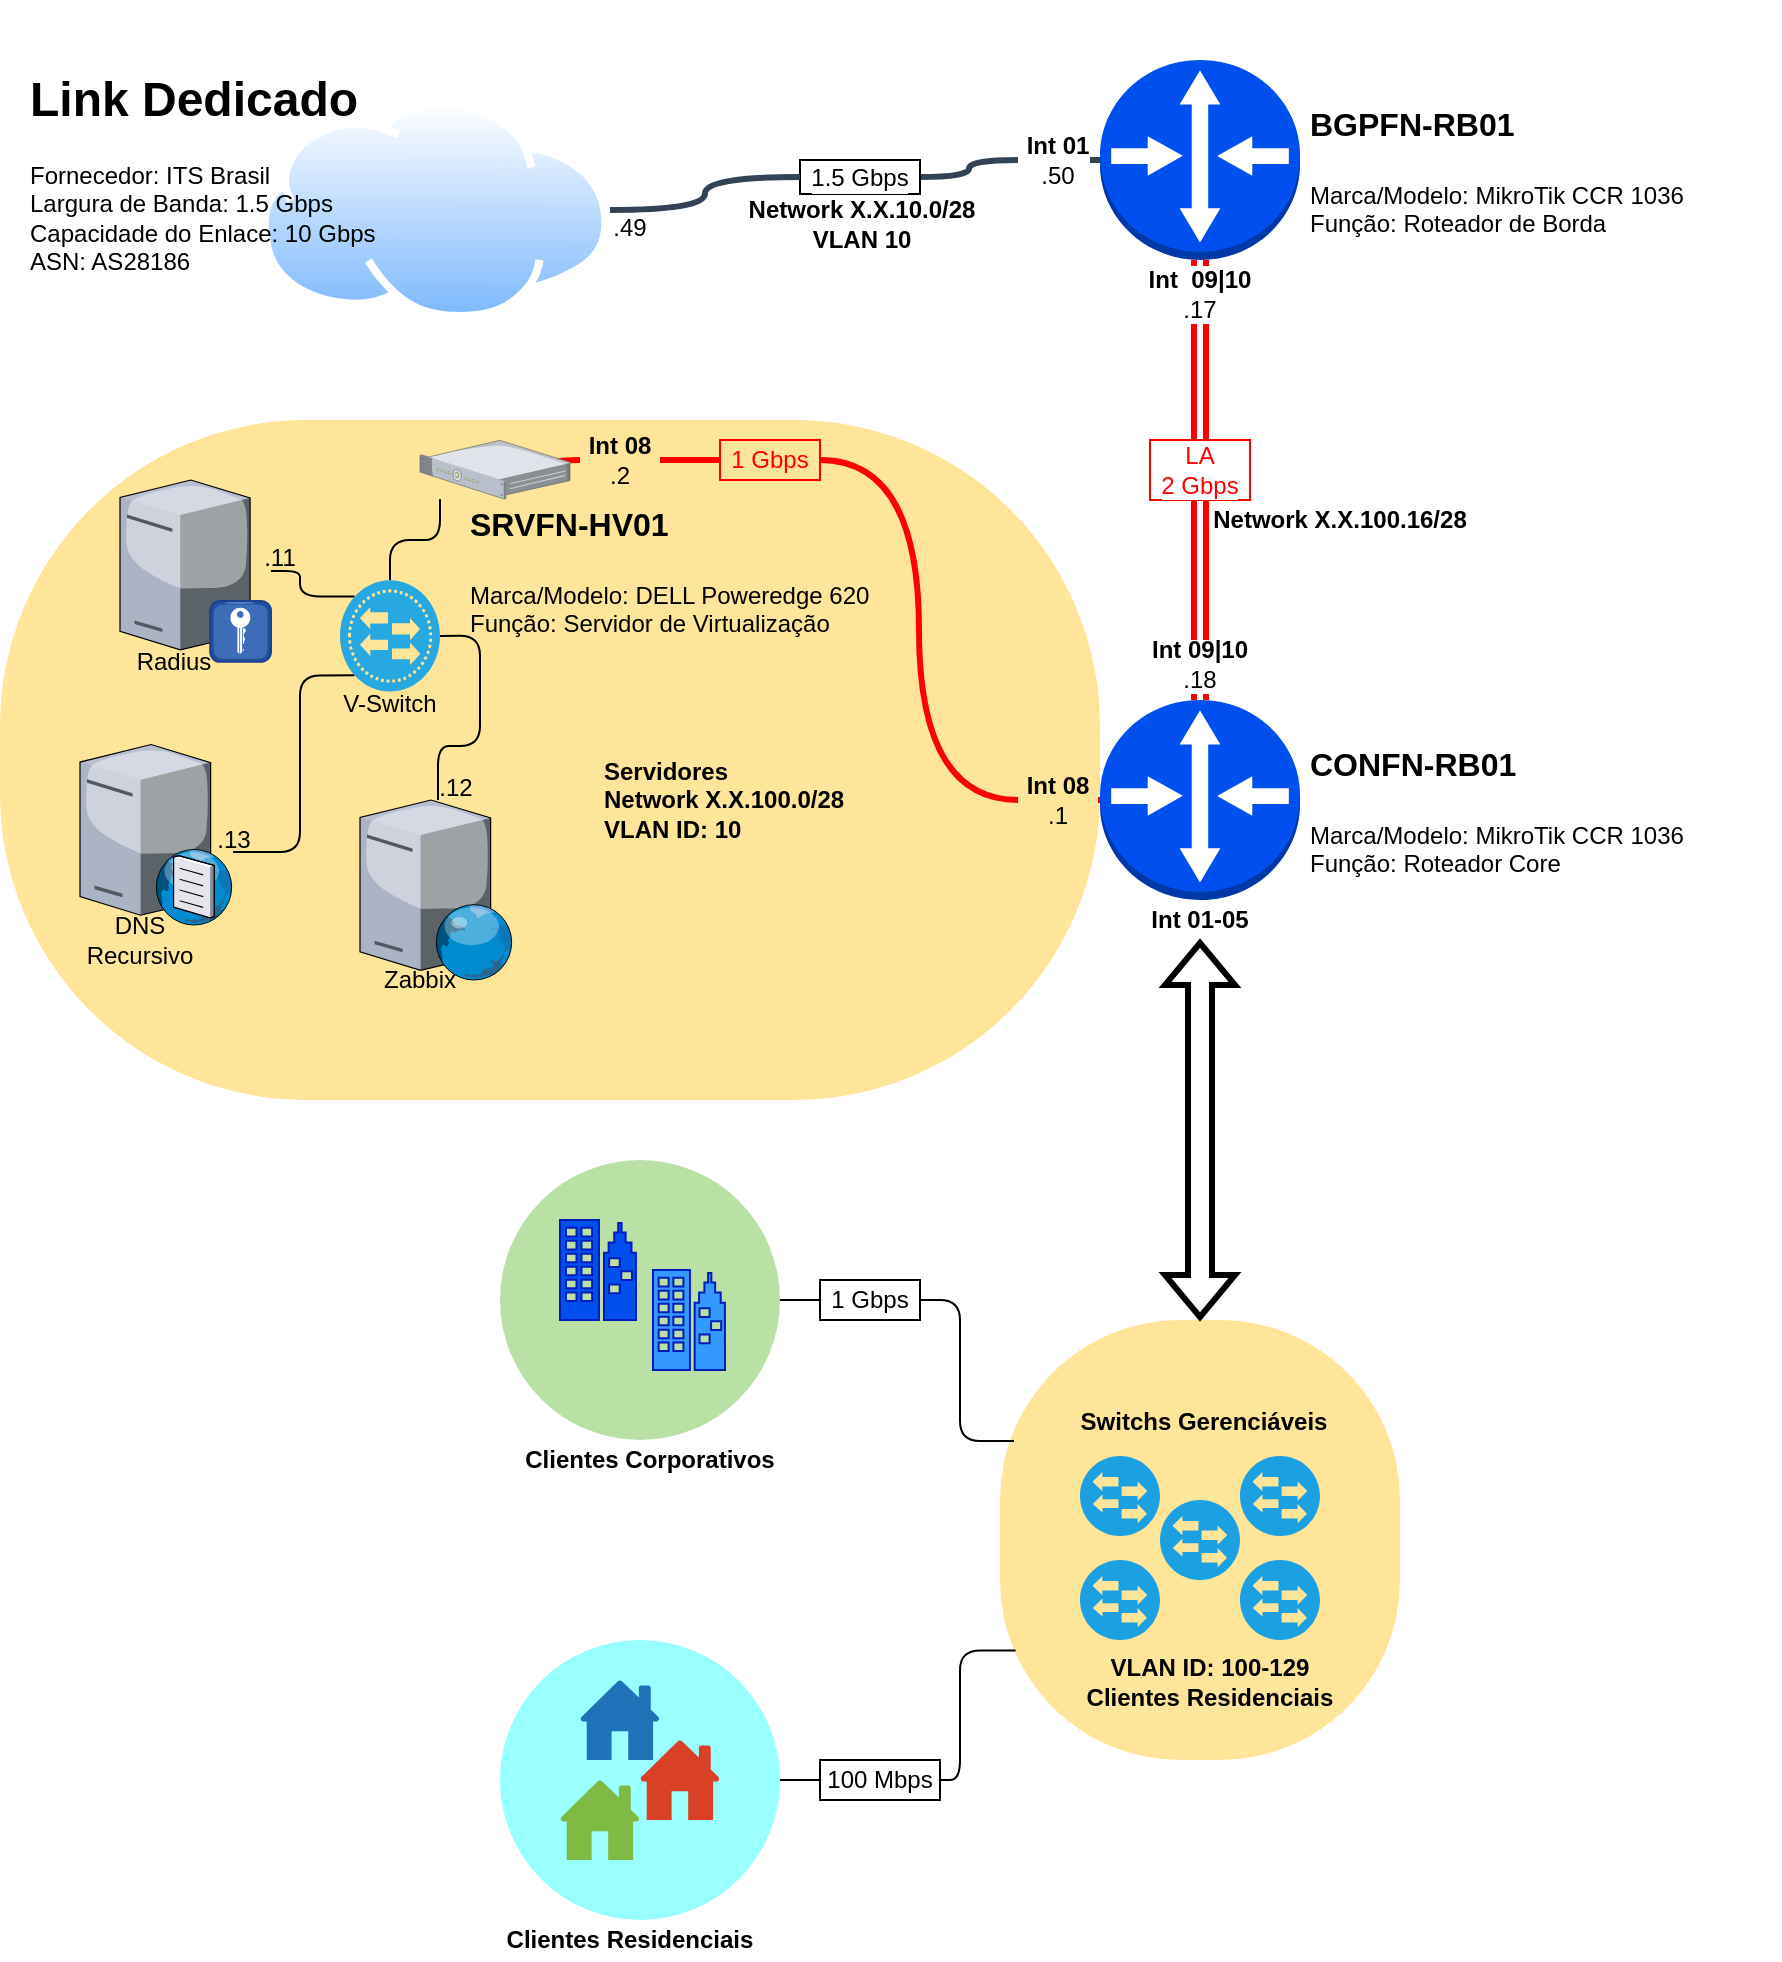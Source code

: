 <mxfile version="12.1.5" type="github" pages="1">
  <diagram id="VNT2iLOKcSL6MWKdi-43" name="Page-1">
    <mxGraphModel dx="630" dy="341" grid="1" gridSize="10" guides="1" tooltips="1" connect="1" arrows="1" fold="1" page="1" pageScale="1" pageWidth="827" pageHeight="1169" math="0" shadow="0">
      <root>
        <mxCell id="0"/>
        <mxCell id="1" parent="0"/>
        <mxCell id="L07qHpA4tPIu6Sngrlaf-94" value="Grupos" parent="0"/>
        <mxCell id="L07qHpA4tPIu6Sngrlaf-98" value="" style="group" parent="L07qHpA4tPIu6Sngrlaf-94" vertex="1" connectable="0">
          <mxGeometry x="410" y="620" width="400" height="260" as="geometry"/>
        </mxCell>
        <mxCell id="L07qHpA4tPIu6Sngrlaf-97" value="" style="rounded=1;whiteSpace=wrap;html=1;shadow=0;labelBackgroundColor=#ffffff;arcSize=45;fillColor=#FFE599;strokeColor=none;" parent="L07qHpA4tPIu6Sngrlaf-98" vertex="1">
          <mxGeometry x="100" y="40" width="200" height="220" as="geometry"/>
        </mxCell>
        <mxCell id="L07qHpA4tPIu6Sngrlaf-22" value="" style="verticalLabelPosition=bottom;html=1;fillColor=#1ba1e2;verticalAlign=top;points=[[0.145,0.145,0],[0.856,0.145,0],[0.855,0.855,0],[0.145,0.855,0],[0.5,0,0], [1,0.5,0], [0.5,1,0],[0,0.5,0]];pointerEvents=1;align=center;shape=mxgraph.cisco_safe.capability.l2_switching;strokeColor=#006EAF;fontColor=#ffffff;flipH=0;" parent="L07qHpA4tPIu6Sngrlaf-98" vertex="1">
          <mxGeometry x="140" y="160" width="40" height="40" as="geometry"/>
        </mxCell>
        <mxCell id="L07qHpA4tPIu6Sngrlaf-91" value="" style="verticalLabelPosition=bottom;html=1;fillColor=#1ba1e2;verticalAlign=top;points=[[0.145,0.145,0],[0.856,0.145,0],[0.855,0.855,0],[0.145,0.855,0],[0.5,0,0], [1,0.5,0], [0.5,1,0],[0,0.5,0]];pointerEvents=1;align=center;shape=mxgraph.cisco_safe.capability.l2_switching;strokeColor=#006EAF;fontColor=#ffffff;flipH=0;" parent="L07qHpA4tPIu6Sngrlaf-98" vertex="1">
          <mxGeometry x="180" y="130" width="40" height="40" as="geometry"/>
        </mxCell>
        <mxCell id="L07qHpA4tPIu6Sngrlaf-90" value="" style="verticalLabelPosition=bottom;html=1;fillColor=#1ba1e2;verticalAlign=top;points=[[0.145,0.145,0],[0.856,0.145,0],[0.855,0.855,0],[0.145,0.855,0],[0.5,0,0], [1,0.5,0], [0.5,1,0],[0,0.5,0]];pointerEvents=1;align=center;shape=mxgraph.cisco_safe.capability.l2_switching;strokeColor=#006EAF;fontColor=#ffffff;flipH=0;" parent="L07qHpA4tPIu6Sngrlaf-98" vertex="1">
          <mxGeometry x="140" y="108" width="40" height="40" as="geometry"/>
        </mxCell>
        <mxCell id="L07qHpA4tPIu6Sngrlaf-92" value="" style="verticalLabelPosition=bottom;html=1;fillColor=#1ba1e2;verticalAlign=top;points=[[0.145,0.145,0],[0.856,0.145,0],[0.855,0.855,0],[0.145,0.855,0],[0.5,0,0], [1,0.5,0], [0.5,1,0],[0,0.5,0]];pointerEvents=1;align=center;shape=mxgraph.cisco_safe.capability.l2_switching;strokeColor=#006EAF;fontColor=#ffffff;flipH=0;" parent="L07qHpA4tPIu6Sngrlaf-98" vertex="1">
          <mxGeometry x="220" y="108" width="40" height="40" as="geometry"/>
        </mxCell>
        <mxCell id="L07qHpA4tPIu6Sngrlaf-93" value="" style="verticalLabelPosition=bottom;html=1;fillColor=#1ba1e2;verticalAlign=top;points=[[0.145,0.145,0],[0.856,0.145,0],[0.855,0.855,0],[0.145,0.855,0],[0.5,0,0], [1,0.5,0], [0.5,1,0],[0,0.5,0]];pointerEvents=1;align=center;shape=mxgraph.cisco_safe.capability.l2_switching;strokeColor=#006EAF;fontColor=#ffffff;flipH=0;" parent="L07qHpA4tPIu6Sngrlaf-98" vertex="1">
          <mxGeometry x="220" y="160" width="40" height="40" as="geometry"/>
        </mxCell>
        <mxCell id="nwbIhPX5BDSDUk8YW6Fk-94" value="Switchs Gerenciáveis" style="text;html=1;strokeColor=none;fillColor=none;align=center;verticalAlign=middle;whiteSpace=wrap;rounded=0;shadow=0;glass=0;comic=0;labelBackgroundColor=none;fontSize=12;fontStyle=1" vertex="1" parent="L07qHpA4tPIu6Sngrlaf-98">
          <mxGeometry x="137" y="81" width="130" height="20" as="geometry"/>
        </mxCell>
        <mxCell id="nwbIhPX5BDSDUk8YW6Fk-95" value="VLAN ID: 100-129&lt;br&gt;Clientes Residenciais" style="text;html=1;strokeColor=none;fillColor=none;align=center;verticalAlign=middle;whiteSpace=wrap;rounded=0;shadow=0;glass=0;comic=0;labelBackgroundColor=none;fontSize=12;fontStyle=1" vertex="1" parent="L07qHpA4tPIu6Sngrlaf-98">
          <mxGeometry x="140" y="210" width="130" height="22" as="geometry"/>
        </mxCell>
        <mxCell id="L07qHpA4tPIu6Sngrlaf-102" value="" style="ellipse;whiteSpace=wrap;html=1;aspect=fixed;shadow=0;labelBackgroundColor=#ffffff;fillColor=#B9E0A5;strokeColor=none;" parent="L07qHpA4tPIu6Sngrlaf-94" vertex="1">
          <mxGeometry x="260" y="580" width="140" height="140" as="geometry"/>
        </mxCell>
        <mxCell id="L07qHpA4tPIu6Sngrlaf-103" value="" style="ellipse;whiteSpace=wrap;html=1;aspect=fixed;shadow=0;labelBackgroundColor=#ffffff;fillColor=#99FFFF;strokeColor=none;" parent="L07qHpA4tPIu6Sngrlaf-94" vertex="1">
          <mxGeometry x="260" y="820" width="140" height="140" as="geometry"/>
        </mxCell>
        <mxCell id="L07qHpA4tPIu6Sngrlaf-12" value="" style="pointerEvents=1;shadow=0;dashed=0;html=1;strokeColor=none;labelPosition=center;verticalLabelPosition=bottom;verticalAlign=top;outlineConnect=0;align=center;shape=mxgraph.office.concepts.home;fillColor=#2072B8;" parent="L07qHpA4tPIu6Sngrlaf-94" vertex="1">
          <mxGeometry x="300" y="840" width="40" height="40" as="geometry"/>
        </mxCell>
        <mxCell id="L07qHpA4tPIu6Sngrlaf-13" value="" style="pointerEvents=1;shadow=0;dashed=0;html=1;strokeColor=none;labelPosition=center;verticalLabelPosition=bottom;verticalAlign=top;outlineConnect=0;align=center;shape=mxgraph.office.concepts.home;fillColor=#DA4026;" parent="L07qHpA4tPIu6Sngrlaf-94" vertex="1">
          <mxGeometry x="330" y="870" width="40" height="40" as="geometry"/>
        </mxCell>
        <mxCell id="L07qHpA4tPIu6Sngrlaf-14" value="" style="pointerEvents=1;shadow=0;dashed=0;html=1;strokeColor=none;labelPosition=center;verticalLabelPosition=bottom;verticalAlign=top;outlineConnect=0;align=center;shape=mxgraph.office.concepts.home;fillColor=#7FBA42;" parent="L07qHpA4tPIu6Sngrlaf-94" vertex="1">
          <mxGeometry x="290" y="890" width="40" height="40" as="geometry"/>
        </mxCell>
        <mxCell id="nwbIhPX5BDSDUk8YW6Fk-15" value="" style="group" vertex="1" connectable="0" parent="L07qHpA4tPIu6Sngrlaf-94">
          <mxGeometry x="10" y="220" width="550" height="330" as="geometry"/>
        </mxCell>
        <mxCell id="nwbIhPX5BDSDUk8YW6Fk-16" value="" style="rounded=1;whiteSpace=wrap;html=1;shadow=0;labelBackgroundColor=#ffffff;arcSize=45;fillColor=#FFE599;strokeColor=none;" vertex="1" parent="nwbIhPX5BDSDUk8YW6Fk-15">
          <mxGeometry y="-10" width="550" height="340" as="geometry"/>
        </mxCell>
        <mxCell id="L07qHpA4tPIu6Sngrlaf-41" style="edgeStyle=orthogonalEdgeStyle;curved=1;orthogonalLoop=1;jettySize=auto;html=1;exitX=0;exitY=0.5;exitDx=0;exitDy=0;exitPerimeter=0;endArrow=none;endFill=0;strokeColor=#FF0000;strokeWidth=3;" parent="nwbIhPX5BDSDUk8YW6Fk-15" source="nwbIhPX5BDSDUk8YW6Fk-2" target="L07qHpA4tPIu6Sngrlaf-26" edge="1">
          <mxGeometry relative="1" as="geometry"/>
        </mxCell>
        <mxCell id="nwbIhPX5BDSDUk8YW6Fk-66" style="edgeStyle=orthogonalEdgeStyle;rounded=1;orthogonalLoop=1;jettySize=auto;html=1;exitX=0.145;exitY=0.145;exitDx=0;exitDy=0;exitPerimeter=0;endArrow=none;endFill=0;strokeColor=#000000;" edge="1" parent="nwbIhPX5BDSDUk8YW6Fk-15" source="L07qHpA4tPIu6Sngrlaf-42" target="L07qHpA4tPIu6Sngrlaf-24">
          <mxGeometry relative="1" as="geometry"/>
        </mxCell>
        <mxCell id="nwbIhPX5BDSDUk8YW6Fk-68" style="edgeStyle=orthogonalEdgeStyle;rounded=1;orthogonalLoop=1;jettySize=auto;html=1;exitX=0.145;exitY=0.855;exitDx=0;exitDy=0;exitPerimeter=0;endArrow=none;endFill=0;strokeColor=#000000;" edge="1" parent="nwbIhPX5BDSDUk8YW6Fk-15" source="L07qHpA4tPIu6Sngrlaf-42" target="L07qHpA4tPIu6Sngrlaf-8">
          <mxGeometry relative="1" as="geometry">
            <Array as="points">
              <mxPoint x="150" y="118"/>
              <mxPoint x="150" y="206"/>
            </Array>
          </mxGeometry>
        </mxCell>
        <mxCell id="nwbIhPX5BDSDUk8YW6Fk-69" style="edgeStyle=orthogonalEdgeStyle;rounded=1;orthogonalLoop=1;jettySize=auto;html=1;exitX=1;exitY=0.5;exitDx=0;exitDy=0;exitPerimeter=0;endArrow=none;endFill=0;strokeColor=#000000;" edge="1" parent="nwbIhPX5BDSDUk8YW6Fk-15" source="L07qHpA4tPIu6Sngrlaf-42" target="L07qHpA4tPIu6Sngrlaf-10">
          <mxGeometry relative="1" as="geometry">
            <Array as="points">
              <mxPoint x="240" y="98"/>
              <mxPoint x="240" y="153"/>
              <mxPoint x="219" y="153"/>
            </Array>
          </mxGeometry>
        </mxCell>
        <mxCell id="nwbIhPX5BDSDUk8YW6Fk-70" style="edgeStyle=orthogonalEdgeStyle;rounded=1;orthogonalLoop=1;jettySize=auto;html=1;exitX=0.5;exitY=0;exitDx=0;exitDy=0;exitPerimeter=0;endArrow=none;endFill=0;strokeColor=#000000;" edge="1" parent="nwbIhPX5BDSDUk8YW6Fk-15" source="L07qHpA4tPIu6Sngrlaf-42" target="L07qHpA4tPIu6Sngrlaf-26">
          <mxGeometry relative="1" as="geometry">
            <Array as="points">
              <mxPoint x="195" y="50"/>
              <mxPoint x="220" y="50"/>
            </Array>
          </mxGeometry>
        </mxCell>
        <mxCell id="L07qHpA4tPIu6Sngrlaf-42" value="" style="verticalLabelPosition=bottom;html=1;fillColor=#28A8E0;verticalAlign=top;points=[[0.145,0.145,0],[0.856,0.145,0],[0.855,0.855,0],[0.145,0.855,0],[0.5,0,0], [1,0.5,0], [0.5,1,0],[0,0.5,0]];pointerEvents=1;align=center;shape=mxgraph.cisco_safe.capability.virtual_l2_switching;shadow=0;labelBackgroundColor=#ffffff;" parent="nwbIhPX5BDSDUk8YW6Fk-15" vertex="1">
          <mxGeometry x="170" y="70.167" width="50" height="55.556" as="geometry"/>
        </mxCell>
        <mxCell id="L07qHpA4tPIu6Sngrlaf-24" value="" style="verticalLabelPosition=bottom;aspect=fixed;html=1;verticalAlign=top;strokeColor=none;align=center;outlineConnect=0;shape=mxgraph.citrix.radius_server;" parent="nwbIhPX5BDSDUk8YW6Fk-15" vertex="1">
          <mxGeometry x="60" y="20" width="75.5" height="91" as="geometry"/>
        </mxCell>
        <mxCell id="L07qHpA4tPIu6Sngrlaf-10" value="" style="verticalLabelPosition=bottom;aspect=fixed;html=1;verticalAlign=top;strokeColor=none;align=center;outlineConnect=0;shape=mxgraph.citrix.web_server;" parent="nwbIhPX5BDSDUk8YW6Fk-15" vertex="1">
          <mxGeometry x="180" y="180" width="76.5" height="90" as="geometry"/>
        </mxCell>
        <mxCell id="L07qHpA4tPIu6Sngrlaf-8" value="" style="verticalLabelPosition=bottom;aspect=fixed;html=1;verticalAlign=top;strokeColor=none;align=center;outlineConnect=0;shape=mxgraph.citrix.dns_server;" parent="nwbIhPX5BDSDUk8YW6Fk-15" vertex="1">
          <mxGeometry x="40" y="150" width="76.5" height="92.5" as="geometry"/>
        </mxCell>
        <mxCell id="L07qHpA4tPIu6Sngrlaf-26" value="" style="verticalLabelPosition=bottom;aspect=fixed;html=1;verticalAlign=top;strokeColor=none;align=center;outlineConnect=0;shape=mxgraph.citrix.1u_2u_server;" parent="nwbIhPX5BDSDUk8YW6Fk-15" vertex="1">
          <mxGeometry x="210" y="0.167" width="75" height="29.325" as="geometry"/>
        </mxCell>
        <mxCell id="nwbIhPX5BDSDUk8YW6Fk-2" value="&lt;b&gt;Int 08&lt;/b&gt;&lt;br&gt;.2" style="text;html=1;strokeColor=none;fillColor=none;align=center;verticalAlign=middle;whiteSpace=wrap;rounded=0;shadow=0;labelBackgroundColor=none;" vertex="1" parent="nwbIhPX5BDSDUk8YW6Fk-15">
          <mxGeometry x="290" width="40" height="20" as="geometry"/>
        </mxCell>
        <mxCell id="nwbIhPX5BDSDUk8YW6Fk-48" value="&lt;h1&gt;&lt;font style=&quot;font-size: 16px&quot;&gt;SRVFN-HV01&lt;/font&gt;&lt;/h1&gt;&lt;div&gt;&lt;font style=&quot;font-size: 12px&quot;&gt;Marca/Modelo: DELL Poweredge 620&lt;/font&gt;&lt;/div&gt;&lt;div&gt;&lt;font style=&quot;font-size: 12px&quot;&gt;Função: Servidor de Virtualização&lt;/font&gt;&lt;/div&gt;&lt;div&gt;&lt;font style=&quot;font-size: 12px&quot;&gt;&lt;br&gt;&lt;/font&gt;&lt;/div&gt;" style="text;html=1;strokeColor=none;fillColor=none;spacing=5;spacingTop=-20;whiteSpace=wrap;overflow=hidden;rounded=0;" vertex="1" parent="nwbIhPX5BDSDUk8YW6Fk-15">
          <mxGeometry x="230" y="20" width="240" height="110" as="geometry"/>
        </mxCell>
        <mxCell id="nwbIhPX5BDSDUk8YW6Fk-49" value="DNS&lt;br&gt;Recursivo" style="text;html=1;strokeColor=none;fillColor=none;align=center;verticalAlign=middle;whiteSpace=wrap;rounded=0;" vertex="1" parent="nwbIhPX5BDSDUk8YW6Fk-15">
          <mxGeometry x="50" y="240" width="40" height="20" as="geometry"/>
        </mxCell>
        <mxCell id="nwbIhPX5BDSDUk8YW6Fk-50" value="Radius" style="text;html=1;strokeColor=none;fillColor=none;align=center;verticalAlign=middle;whiteSpace=wrap;rounded=0;" vertex="1" parent="nwbIhPX5BDSDUk8YW6Fk-15">
          <mxGeometry x="67" y="101" width="40" height="20" as="geometry"/>
        </mxCell>
        <mxCell id="nwbIhPX5BDSDUk8YW6Fk-51" value="Zabbix" style="text;html=1;strokeColor=none;fillColor=none;align=center;verticalAlign=middle;whiteSpace=wrap;rounded=0;" vertex="1" parent="nwbIhPX5BDSDUk8YW6Fk-15">
          <mxGeometry x="190" y="260" width="40" height="20" as="geometry"/>
        </mxCell>
        <mxCell id="nwbIhPX5BDSDUk8YW6Fk-65" value="V-Switch" style="text;html=1;strokeColor=none;fillColor=none;align=center;verticalAlign=middle;whiteSpace=wrap;rounded=0;" vertex="1" parent="nwbIhPX5BDSDUk8YW6Fk-15">
          <mxGeometry x="170" y="122" width="50" height="20" as="geometry"/>
        </mxCell>
        <mxCell id="nwbIhPX5BDSDUk8YW6Fk-77" value=".13" style="text;html=1;strokeColor=none;fillColor=none;align=center;verticalAlign=middle;whiteSpace=wrap;rounded=0;" vertex="1" parent="nwbIhPX5BDSDUk8YW6Fk-15">
          <mxGeometry x="97" y="190" width="40" height="20" as="geometry"/>
        </mxCell>
        <mxCell id="nwbIhPX5BDSDUk8YW6Fk-79" value=".12" style="text;html=1;strokeColor=none;fillColor=none;align=center;verticalAlign=middle;whiteSpace=wrap;rounded=0;" vertex="1" parent="nwbIhPX5BDSDUk8YW6Fk-15">
          <mxGeometry x="208" y="164" width="40" height="20" as="geometry"/>
        </mxCell>
        <mxCell id="nwbIhPX5BDSDUk8YW6Fk-71" value="Servidores&lt;br&gt;Network X.X.100.0/28&lt;br&gt;VLAN ID: 10" style="text;html=1;strokeColor=none;fillColor=none;align=left;verticalAlign=middle;whiteSpace=wrap;rounded=0;fontStyle=1" vertex="1" parent="nwbIhPX5BDSDUk8YW6Fk-15">
          <mxGeometry x="300" y="150" width="160" height="60" as="geometry"/>
        </mxCell>
        <mxCell id="nwbIhPX5BDSDUk8YW6Fk-82" value=".11" style="text;html=1;strokeColor=none;fillColor=none;align=center;verticalAlign=middle;whiteSpace=wrap;rounded=0;" vertex="1" parent="nwbIhPX5BDSDUk8YW6Fk-15">
          <mxGeometry x="120" y="49" width="40" height="20" as="geometry"/>
        </mxCell>
        <mxCell id="L07qHpA4tPIu6Sngrlaf-20" value="Conexões" parent="0"/>
        <mxCell id="L07qHpA4tPIu6Sngrlaf-35" style="edgeStyle=orthogonalEdgeStyle;orthogonalLoop=1;jettySize=auto;html=1;entryX=0;entryY=0.5;entryDx=0;entryDy=0;entryPerimeter=0;endArrow=none;endFill=0;strokeWidth=3;fillColor=#647687;strokeColor=#314354;curved=1;" parent="L07qHpA4tPIu6Sngrlaf-20" source="L07qHpA4tPIu6Sngrlaf-73" target="L07qHpA4tPIu6Sngrlaf-21" edge="1">
          <mxGeometry relative="1" as="geometry"/>
        </mxCell>
        <mxCell id="L07qHpA4tPIu6Sngrlaf-37" style="edgeStyle=orthogonalEdgeStyle;rounded=1;orthogonalLoop=1;jettySize=auto;html=1;exitX=0.5;exitY=1;exitDx=0;exitDy=0;exitPerimeter=0;entryX=0.5;entryY=0;entryDx=0;entryDy=0;entryPerimeter=0;endArrow=none;endFill=0;strokeColor=#FF0000;strokeWidth=3;shape=link;" parent="L07qHpA4tPIu6Sngrlaf-20" source="L07qHpA4tPIu6Sngrlaf-85" target="L07qHpA4tPIu6Sngrlaf-33" edge="1">
          <mxGeometry relative="1" as="geometry"/>
        </mxCell>
        <mxCell id="L07qHpA4tPIu6Sngrlaf-73" value="&lt;b&gt;Int 01&lt;/b&gt;&lt;br&gt;.50" style="text;html=1;strokeColor=none;fillColor=none;align=center;verticalAlign=middle;whiteSpace=wrap;rounded=0;shadow=0;labelBackgroundColor=#ffffff;" parent="L07qHpA4tPIu6Sngrlaf-20" vertex="1">
          <mxGeometry x="519" y="70" width="40" height="20" as="geometry"/>
        </mxCell>
        <mxCell id="L07qHpA4tPIu6Sngrlaf-74" style="edgeStyle=orthogonalEdgeStyle;orthogonalLoop=1;jettySize=auto;html=1;entryX=0;entryY=0.5;entryDx=0;entryDy=0;entryPerimeter=0;endArrow=none;endFill=0;strokeWidth=3;fillColor=#647687;strokeColor=#314354;curved=1;" parent="L07qHpA4tPIu6Sngrlaf-20" source="nwbIhPX5BDSDUk8YW6Fk-31" target="L07qHpA4tPIu6Sngrlaf-73" edge="1">
          <mxGeometry relative="1" as="geometry">
            <mxPoint x="354.999" y="104.714" as="sourcePoint"/>
            <mxPoint x="560.286" y="80.429" as="targetPoint"/>
          </mxGeometry>
        </mxCell>
        <mxCell id="L07qHpA4tPIu6Sngrlaf-87" style="edgeStyle=orthogonalEdgeStyle;rounded=1;orthogonalLoop=1;jettySize=auto;html=1;endArrow=none;endFill=0;strokeColor=#FF0000;strokeWidth=3;shape=link;exitX=0.5;exitY=1;exitDx=0;exitDy=0;exitPerimeter=0;" parent="L07qHpA4tPIu6Sngrlaf-20" source="L07qHpA4tPIu6Sngrlaf-85" edge="1">
          <mxGeometry relative="1" as="geometry">
            <mxPoint x="610" y="278" as="sourcePoint"/>
            <mxPoint x="610" y="327" as="targetPoint"/>
          </mxGeometry>
        </mxCell>
        <mxCell id="nwbIhPX5BDSDUk8YW6Fk-3" style="edgeStyle=orthogonalEdgeStyle;curved=1;orthogonalLoop=1;jettySize=auto;html=1;exitX=0;exitY=0.5;exitDx=0;exitDy=0;exitPerimeter=0;endArrow=none;endFill=0;strokeColor=#FF0000;strokeWidth=3;" edge="1" parent="L07qHpA4tPIu6Sngrlaf-20" source="nwbIhPX5BDSDUk8YW6Fk-4" target="nwbIhPX5BDSDUk8YW6Fk-2">
          <mxGeometry relative="1" as="geometry">
            <mxPoint x="420" y="505" as="sourcePoint"/>
            <mxPoint x="220" y="551" as="targetPoint"/>
          </mxGeometry>
        </mxCell>
        <mxCell id="nwbIhPX5BDSDUk8YW6Fk-4" value="&lt;font color=&quot;#ff0000&quot;&gt;1 Gbps&lt;/font&gt;" style="text;html=1;strokeColor=#FF0000;fillColor=none;align=center;verticalAlign=middle;whiteSpace=wrap;rounded=0;shadow=0;labelBackgroundColor=none;" vertex="1" parent="L07qHpA4tPIu6Sngrlaf-20">
          <mxGeometry x="370" y="220" width="50" height="20" as="geometry"/>
        </mxCell>
        <mxCell id="nwbIhPX5BDSDUk8YW6Fk-5" style="edgeStyle=orthogonalEdgeStyle;curved=1;orthogonalLoop=1;jettySize=auto;html=1;endArrow=none;endFill=0;strokeColor=#FF0000;strokeWidth=3;entryX=1;entryY=0.5;entryDx=0;entryDy=0;" edge="1" parent="L07qHpA4tPIu6Sngrlaf-20" source="L07qHpA4tPIu6Sngrlaf-79" target="nwbIhPX5BDSDUk8YW6Fk-4">
          <mxGeometry relative="1" as="geometry">
            <mxPoint x="440" y="495" as="sourcePoint"/>
            <mxPoint x="270" y="560" as="targetPoint"/>
          </mxGeometry>
        </mxCell>
        <mxCell id="L07qHpA4tPIu6Sngrlaf-79" value="&lt;b&gt;Int 08&lt;/b&gt;&lt;br&gt;.1" style="text;html=1;strokeColor=none;fillColor=none;align=center;verticalAlign=middle;whiteSpace=wrap;rounded=0;shadow=0;labelBackgroundColor=none;" parent="L07qHpA4tPIu6Sngrlaf-20" vertex="1">
          <mxGeometry x="519" y="390" width="40" height="20" as="geometry"/>
        </mxCell>
        <mxCell id="nwbIhPX5BDSDUk8YW6Fk-8" style="edgeStyle=orthogonalEdgeStyle;curved=1;orthogonalLoop=1;jettySize=auto;html=1;endArrow=none;endFill=0;strokeColor=#FF0000;strokeWidth=3;" edge="1" parent="L07qHpA4tPIu6Sngrlaf-20" source="L07qHpA4tPIu6Sngrlaf-33" target="L07qHpA4tPIu6Sngrlaf-79">
          <mxGeometry relative="1" as="geometry">
            <mxPoint x="560" y="400" as="sourcePoint"/>
            <mxPoint x="430" y="430" as="targetPoint"/>
            <Array as="points">
              <mxPoint x="550" y="400"/>
              <mxPoint x="550" y="400"/>
            </Array>
          </mxGeometry>
        </mxCell>
        <mxCell id="nwbIhPX5BDSDUk8YW6Fk-22" value="&lt;font color=&quot;#ff0000&quot;&gt;LA&lt;br&gt;2 Gbps&lt;/font&gt;" style="text;html=1;strokeColor=#FF0000;fillColor=none;align=center;verticalAlign=middle;whiteSpace=wrap;rounded=0;shadow=0;labelBackgroundColor=#ffffff;" vertex="1" parent="L07qHpA4tPIu6Sngrlaf-20">
          <mxGeometry x="585" y="220" width="50" height="30" as="geometry"/>
        </mxCell>
        <mxCell id="nwbIhPX5BDSDUk8YW6Fk-23" style="edgeStyle=orthogonalEdgeStyle;rounded=1;orthogonalLoop=1;jettySize=auto;html=1;entryX=0.5;entryY=0;entryDx=0;entryDy=0;entryPerimeter=0;endArrow=none;endFill=0;strokeColor=#FF0000;strokeWidth=3;shape=link;exitX=0.5;exitY=1;exitDx=0;exitDy=0;exitPerimeter=0;" edge="1" parent="L07qHpA4tPIu6Sngrlaf-20" source="L07qHpA4tPIu6Sngrlaf-76" target="nwbIhPX5BDSDUk8YW6Fk-22">
          <mxGeometry relative="1" as="geometry">
            <mxPoint x="610" y="130" as="sourcePoint"/>
            <mxPoint x="610" y="300" as="targetPoint"/>
          </mxGeometry>
        </mxCell>
        <mxCell id="L07qHpA4tPIu6Sngrlaf-76" value="&lt;b&gt;Int&amp;nbsp; 09|10&lt;/b&gt;&lt;br&gt;.17" style="text;html=1;strokeColor=none;fillColor=none;align=center;verticalAlign=middle;whiteSpace=wrap;rounded=0;shadow=0;labelBackgroundColor=#ffffff;" parent="L07qHpA4tPIu6Sngrlaf-20" vertex="1">
          <mxGeometry x="580" y="133" width="60" height="27" as="geometry"/>
        </mxCell>
        <mxCell id="nwbIhPX5BDSDUk8YW6Fk-24" style="edgeStyle=orthogonalEdgeStyle;rounded=1;orthogonalLoop=1;jettySize=auto;html=1;entryX=0.5;entryY=0;entryDx=0;entryDy=0;entryPerimeter=0;endArrow=none;endFill=0;strokeColor=#FF0000;strokeWidth=3;shape=link;exitX=0.5;exitY=1;exitDx=0;exitDy=0;exitPerimeter=0;" edge="1" parent="L07qHpA4tPIu6Sngrlaf-20" source="L07qHpA4tPIu6Sngrlaf-21" target="L07qHpA4tPIu6Sngrlaf-76">
          <mxGeometry relative="1" as="geometry">
            <mxPoint x="610.238" y="130" as="sourcePoint"/>
            <mxPoint x="615" y="200" as="targetPoint"/>
          </mxGeometry>
        </mxCell>
        <mxCell id="nwbIhPX5BDSDUk8YW6Fk-31" value="1.5 Gbps" style="text;html=1;strokeColor=#000000;fillColor=none;align=center;verticalAlign=middle;whiteSpace=wrap;rounded=0;shadow=0;labelBackgroundColor=#ffffff;" vertex="1" parent="L07qHpA4tPIu6Sngrlaf-20">
          <mxGeometry x="410" y="80" width="60" height="17" as="geometry"/>
        </mxCell>
        <mxCell id="nwbIhPX5BDSDUk8YW6Fk-32" style="edgeStyle=orthogonalEdgeStyle;orthogonalLoop=1;jettySize=auto;html=1;entryX=0;entryY=0.5;entryDx=0;entryDy=0;entryPerimeter=0;endArrow=none;endFill=0;strokeWidth=3;fillColor=#647687;strokeColor=#314354;curved=1;" edge="1" parent="L07qHpA4tPIu6Sngrlaf-20" source="L07qHpA4tPIu6Sngrlaf-31" target="nwbIhPX5BDSDUk8YW6Fk-31">
          <mxGeometry relative="1" as="geometry">
            <mxPoint x="355.0" y="105.069" as="sourcePoint"/>
            <mxPoint x="510.345" y="80.241" as="targetPoint"/>
          </mxGeometry>
        </mxCell>
        <mxCell id="L07qHpA4tPIu6Sngrlaf-85" value="&lt;b&gt;Int&amp;nbsp;09|10&lt;/b&gt;&lt;br&gt;.18" style="text;html=1;strokeColor=none;fillColor=none;align=center;verticalAlign=middle;whiteSpace=wrap;rounded=0;shadow=0;labelBackgroundColor=#ffffff;" parent="L07qHpA4tPIu6Sngrlaf-20" vertex="1">
          <mxGeometry x="590" y="320" width="40" height="24" as="geometry"/>
        </mxCell>
        <mxCell id="nwbIhPX5BDSDUk8YW6Fk-87" style="edgeStyle=orthogonalEdgeStyle;rounded=1;orthogonalLoop=1;jettySize=auto;html=1;endArrow=none;endFill=0;strokeColor=#FF0000;strokeWidth=3;shape=link;exitX=0.5;exitY=1;exitDx=0;exitDy=0;exitPerimeter=0;" edge="1" parent="L07qHpA4tPIu6Sngrlaf-20" source="nwbIhPX5BDSDUk8YW6Fk-22" target="L07qHpA4tPIu6Sngrlaf-85">
          <mxGeometry relative="1" as="geometry">
            <mxPoint x="610.047" y="247.047" as="sourcePoint"/>
            <mxPoint x="610" y="327" as="targetPoint"/>
          </mxGeometry>
        </mxCell>
        <mxCell id="nwbIhPX5BDSDUk8YW6Fk-90" style="edgeStyle=none;shape=flexArrow;rounded=0;orthogonalLoop=1;jettySize=auto;html=1;exitX=0.5;exitY=0;exitDx=0;exitDy=0;startArrow=block;startFill=0;endArrow=block;endFill=0;strokeColor=#000000;strokeWidth=3;entryX=0.5;entryY=1;entryDx=0;entryDy=0;entryPerimeter=0;" edge="1" parent="L07qHpA4tPIu6Sngrlaf-20" source="L07qHpA4tPIu6Sngrlaf-88" target="L07qHpA4tPIu6Sngrlaf-33">
          <mxGeometry relative="1" as="geometry">
            <mxPoint x="610" y="690" as="sourcePoint"/>
            <mxPoint x="625" y="603.0" as="targetPoint"/>
          </mxGeometry>
        </mxCell>
        <mxCell id="L07qHpA4tPIu6Sngrlaf-88" value="&lt;b&gt;Int 01-05&lt;br&gt;&lt;/b&gt;" style="text;html=1;strokeColor=none;fillColor=none;align=center;verticalAlign=middle;whiteSpace=wrap;rounded=0;shadow=0;labelBackgroundColor=#ffffff;" parent="L07qHpA4tPIu6Sngrlaf-20" vertex="1">
          <mxGeometry x="580" y="450" width="60" height="20" as="geometry"/>
        </mxCell>
        <mxCell id="nwbIhPX5BDSDUk8YW6Fk-93" style="edgeStyle=none;shape=flexArrow;rounded=0;orthogonalLoop=1;jettySize=auto;html=1;exitX=0.5;exitY=0;exitDx=0;exitDy=0;startArrow=block;startFill=0;endArrow=block;endFill=0;strokeColor=#000000;strokeWidth=3;entryX=0.5;entryY=1;entryDx=0;entryDy=0;entryPerimeter=0;" edge="1" parent="L07qHpA4tPIu6Sngrlaf-20" source="L07qHpA4tPIu6Sngrlaf-97" target="L07qHpA4tPIu6Sngrlaf-88">
          <mxGeometry relative="1" as="geometry">
            <mxPoint x="610" y="690" as="sourcePoint"/>
            <mxPoint x="610" y="450" as="targetPoint"/>
          </mxGeometry>
        </mxCell>
        <mxCell id="L07qHpA4tPIu6Sngrlaf-2" value="Equipamentos" parent="0"/>
        <mxCell id="L07qHpA4tPIu6Sngrlaf-19" value="" style="verticalLabelPosition=bottom;html=1;verticalAlign=top;align=center;strokeColor=#001DBC;fillColor=#3399FF;shape=mxgraph.azure.enterprise;pointerEvents=1;shadow=0;labelBackgroundColor=none;fontColor=#ffffff;" parent="L07qHpA4tPIu6Sngrlaf-2" vertex="1">
          <mxGeometry x="336.5" y="635" width="36" height="50" as="geometry"/>
        </mxCell>
        <object label="" placeholders="1" ROTEADOR="Mikrotik CCR1036" id="L07qHpA4tPIu6Sngrlaf-21">
          <mxCell style="outlineConnect=0;dashed=0;verticalLabelPosition=bottom;verticalAlign=top;align=center;html=1;shape=mxgraph.aws3.router;fillColor=#0050ef;strokeColor=#001DBC;fontColor=#ffffff;labelBorderColor=none;labelBackgroundColor=none;shadow=0;noLabel=0;" parent="L07qHpA4tPIu6Sngrlaf-2" vertex="1">
            <mxGeometry x="560" y="30" width="100" height="100" as="geometry"/>
          </mxCell>
        </object>
        <object label="" placeholders="1" ROTEADOR="Mikrotik CCR1036" id="L07qHpA4tPIu6Sngrlaf-33">
          <mxCell style="outlineConnect=0;dashed=0;verticalLabelPosition=bottom;verticalAlign=top;align=center;html=1;shape=mxgraph.aws3.router;fillColor=#0050ef;strokeColor=#001DBC;fontColor=#ffffff;labelBorderColor=none;labelBackgroundColor=none;shadow=0;noLabel=0;" parent="L07qHpA4tPIu6Sngrlaf-2" vertex="1">
            <mxGeometry x="560" y="350" width="100" height="100" as="geometry"/>
          </mxCell>
        </object>
        <mxCell id="L07qHpA4tPIu6Sngrlaf-36" value="" style="group" parent="L07qHpA4tPIu6Sngrlaf-2" vertex="1" connectable="0">
          <mxGeometry x="140" width="220" height="160" as="geometry"/>
        </mxCell>
        <mxCell id="L07qHpA4tPIu6Sngrlaf-31" value="" style="aspect=fixed;perimeter=ellipsePerimeter;html=1;align=center;shadow=0;dashed=0;spacingTop=3;image;image=img/lib/active_directory/internet_cloud.svg;" parent="L07qHpA4tPIu6Sngrlaf-36" vertex="1">
          <mxGeometry y="50" width="175" height="110" as="geometry"/>
        </mxCell>
        <mxCell id="L07qHpA4tPIu6Sngrlaf-32" value="" style="shape=image;imageAspect=0;aspect=fixed;verticalLabelPosition=bottom;verticalAlign=top;image=https://youcast.tv.br/wp-content/uploads/2018/04/itsBrasil-01.png;" parent="L07qHpA4tPIu6Sngrlaf-36" vertex="1">
          <mxGeometry x="60" width="160" height="160" as="geometry"/>
        </mxCell>
        <mxCell id="nwbIhPX5BDSDUk8YW6Fk-75" value=".49" style="text;html=1;strokeColor=none;fillColor=none;align=center;verticalAlign=middle;whiteSpace=wrap;rounded=0;" vertex="1" parent="L07qHpA4tPIu6Sngrlaf-36">
          <mxGeometry x="165" y="104" width="40" height="20" as="geometry"/>
        </mxCell>
        <mxCell id="L07qHpA4tPIu6Sngrlaf-101" value="" style="verticalLabelPosition=bottom;html=1;verticalAlign=top;align=center;strokeColor=#001DBC;fillColor=#0050ef;shape=mxgraph.azure.enterprise;pointerEvents=1;shadow=0;labelBackgroundColor=none;fontColor=#ffffff;" parent="L07qHpA4tPIu6Sngrlaf-2" vertex="1">
          <mxGeometry x="290" y="610" width="38" height="50" as="geometry"/>
        </mxCell>
        <mxCell id="nwbIhPX5BDSDUk8YW6Fk-19" style="edgeStyle=orthogonalEdgeStyle;rounded=1;orthogonalLoop=1;jettySize=auto;html=1;exitX=0;exitY=0.5;exitDx=0;exitDy=0;entryX=1;entryY=0.5;entryDx=0;entryDy=0;endArrow=none;endFill=0;" edge="1" parent="L07qHpA4tPIu6Sngrlaf-2" source="nwbIhPX5BDSDUk8YW6Fk-36" target="L07qHpA4tPIu6Sngrlaf-102">
          <mxGeometry relative="1" as="geometry"/>
        </mxCell>
        <mxCell id="nwbIhPX5BDSDUk8YW6Fk-33" value="&lt;h1&gt;&lt;font style=&quot;font-size: 16px&quot;&gt;BGPFN-RB01&lt;/font&gt;&lt;/h1&gt;&lt;div&gt;&lt;font style=&quot;font-size: 12px&quot;&gt;Marca/Modelo: MikroTik CCR 1036&lt;/font&gt;&lt;/div&gt;&lt;div&gt;&lt;font style=&quot;font-size: 12px&quot;&gt;Função: Roteador de Borda&lt;/font&gt;&lt;/div&gt;&lt;div&gt;&lt;font style=&quot;font-size: 12px&quot;&gt;&lt;br&gt;&lt;/font&gt;&lt;/div&gt;" style="text;html=1;strokeColor=none;fillColor=none;spacing=5;spacingTop=-20;whiteSpace=wrap;overflow=hidden;rounded=0;" vertex="1" parent="L07qHpA4tPIu6Sngrlaf-2">
          <mxGeometry x="660" y="40" width="240" height="110" as="geometry"/>
        </mxCell>
        <mxCell id="nwbIhPX5BDSDUk8YW6Fk-34" value="&lt;h1&gt;&lt;font style=&quot;font-size: 16px&quot;&gt;CONFN-RB01&lt;/font&gt;&lt;/h1&gt;&lt;div&gt;&lt;font style=&quot;font-size: 12px&quot;&gt;Marca/Modelo: MikroTik CCR 1036&lt;/font&gt;&lt;/div&gt;&lt;div&gt;&lt;font style=&quot;font-size: 12px&quot;&gt;Função: Roteador Core&lt;br&gt;&lt;br&gt;&lt;br&gt;&lt;/font&gt;&lt;/div&gt;&lt;div&gt;&lt;font style=&quot;font-size: 12px&quot;&gt;&lt;br&gt;&lt;/font&gt;&lt;/div&gt;" style="text;html=1;strokeColor=none;fillColor=none;spacing=5;spacingTop=-20;whiteSpace=wrap;overflow=hidden;rounded=0;" vertex="1" parent="L07qHpA4tPIu6Sngrlaf-2">
          <mxGeometry x="660" y="360" width="240" height="80" as="geometry"/>
        </mxCell>
        <mxCell id="nwbIhPX5BDSDUk8YW6Fk-36" value="1 Gbps" style="text;html=1;strokeColor=#000000;fillColor=none;align=center;verticalAlign=middle;whiteSpace=wrap;rounded=0;shadow=0;labelBackgroundColor=#ffffff;" vertex="1" parent="L07qHpA4tPIu6Sngrlaf-2">
          <mxGeometry x="420" y="640" width="50" height="20" as="geometry"/>
        </mxCell>
        <mxCell id="nwbIhPX5BDSDUk8YW6Fk-39" style="edgeStyle=orthogonalEdgeStyle;rounded=1;orthogonalLoop=1;jettySize=auto;html=1;exitX=0.035;exitY=0.275;exitDx=0;exitDy=0;entryX=1;entryY=0.5;entryDx=0;entryDy=0;endArrow=none;endFill=0;exitPerimeter=0;" edge="1" parent="L07qHpA4tPIu6Sngrlaf-2" source="L07qHpA4tPIu6Sngrlaf-97" target="nwbIhPX5BDSDUk8YW6Fk-36">
          <mxGeometry relative="1" as="geometry">
            <mxPoint x="517.023" y="693.93" as="sourcePoint"/>
            <mxPoint x="400.047" y="649.977" as="targetPoint"/>
          </mxGeometry>
        </mxCell>
        <mxCell id="nwbIhPX5BDSDUk8YW6Fk-42" style="edgeStyle=orthogonalEdgeStyle;rounded=1;orthogonalLoop=1;jettySize=auto;html=1;exitX=1;exitY=0.5;exitDx=0;exitDy=0;endArrow=none;endFill=0;strokeColor=#000000;" edge="1" parent="L07qHpA4tPIu6Sngrlaf-2" source="L07qHpA4tPIu6Sngrlaf-103">
          <mxGeometry relative="1" as="geometry">
            <mxPoint x="399.714" y="890.143" as="sourcePoint"/>
            <mxPoint x="420" y="890" as="targetPoint"/>
          </mxGeometry>
        </mxCell>
        <mxCell id="L07qHpA4tPIu6Sngrlaf-72" value="Portas/Link" parent="0"/>
        <mxCell id="nwbIhPX5BDSDUk8YW6Fk-1" value="Endereçamento" parent="0"/>
        <mxCell id="nwbIhPX5BDSDUk8YW6Fk-80" style="edgeStyle=orthogonalEdgeStyle;rounded=1;orthogonalLoop=1;jettySize=auto;html=1;exitX=1;exitY=0.5;exitDx=0;exitDy=0;endArrow=none;endFill=0;strokeColor=#000000;entryX=0.039;entryY=0.751;entryDx=0;entryDy=0;entryPerimeter=0;" edge="1" parent="nwbIhPX5BDSDUk8YW6Fk-1" source="nwbIhPX5BDSDUk8YW6Fk-40" target="L07qHpA4tPIu6Sngrlaf-97">
          <mxGeometry relative="1" as="geometry">
            <mxPoint x="518" y="811" as="targetPoint"/>
            <Array as="points">
              <mxPoint x="490" y="890"/>
              <mxPoint x="490" y="825"/>
            </Array>
          </mxGeometry>
        </mxCell>
        <mxCell id="nwbIhPX5BDSDUk8YW6Fk-40" value="100 Mbps" style="text;html=1;strokeColor=#000000;fillColor=none;align=center;verticalAlign=middle;whiteSpace=wrap;rounded=0;shadow=0;labelBackgroundColor=#ffffff;comic=0;glass=0;" vertex="1" parent="nwbIhPX5BDSDUk8YW6Fk-1">
          <mxGeometry x="420" y="880" width="60" height="20" as="geometry"/>
        </mxCell>
        <mxCell id="nwbIhPX5BDSDUk8YW6Fk-81" value="Network X.X.10.0/28&lt;br&gt;VLAN 10" style="text;html=1;strokeColor=none;fillColor=none;align=center;verticalAlign=middle;whiteSpace=wrap;rounded=0;fontStyle=1" vertex="1" parent="nwbIhPX5BDSDUk8YW6Fk-1">
          <mxGeometry x="361" y="102" width="160" height="20" as="geometry"/>
        </mxCell>
        <mxCell id="nwbIhPX5BDSDUk8YW6Fk-84" value="&lt;h1&gt;Link Dedicado&lt;/h1&gt;&lt;p&gt;Fornecedor: ITS Brasil&lt;br&gt;Largura de Banda: 1.5 Gbps&lt;br&gt;Capacidade do Enlace: 10 Gbps&lt;br&gt;ASN: AS28186&lt;/p&gt;" style="text;html=1;strokeColor=none;fillColor=none;spacing=5;spacingTop=-20;whiteSpace=wrap;overflow=hidden;rounded=0;shadow=0;glass=0;comic=0;" vertex="1" parent="nwbIhPX5BDSDUk8YW6Fk-1">
          <mxGeometry x="20" y="30" width="190" height="120" as="geometry"/>
        </mxCell>
        <mxCell id="nwbIhPX5BDSDUk8YW6Fk-85" value="Network X.X.100.16/28" style="text;html=1;strokeColor=none;fillColor=none;align=center;verticalAlign=middle;whiteSpace=wrap;rounded=0;fontStyle=1" vertex="1" parent="nwbIhPX5BDSDUk8YW6Fk-1">
          <mxGeometry x="600" y="250" width="160" height="20" as="geometry"/>
        </mxCell>
        <mxCell id="nwbIhPX5BDSDUk8YW6Fk-91" value="Clientes Corporativos" style="text;html=1;strokeColor=none;fillColor=none;align=center;verticalAlign=middle;whiteSpace=wrap;rounded=0;shadow=0;glass=0;comic=0;labelBackgroundColor=#ffffff;fontSize=12;fontStyle=1" vertex="1" parent="nwbIhPX5BDSDUk8YW6Fk-1">
          <mxGeometry x="270" y="720" width="130" height="20" as="geometry"/>
        </mxCell>
        <mxCell id="nwbIhPX5BDSDUk8YW6Fk-92" value="Clientes Residenciais" style="text;html=1;strokeColor=none;fillColor=none;align=center;verticalAlign=middle;whiteSpace=wrap;rounded=0;shadow=0;glass=0;comic=0;labelBackgroundColor=#ffffff;fontSize=12;fontStyle=1" vertex="1" parent="nwbIhPX5BDSDUk8YW6Fk-1">
          <mxGeometry x="260" y="960" width="130" height="20" as="geometry"/>
        </mxCell>
      </root>
    </mxGraphModel>
  </diagram>
</mxfile>
